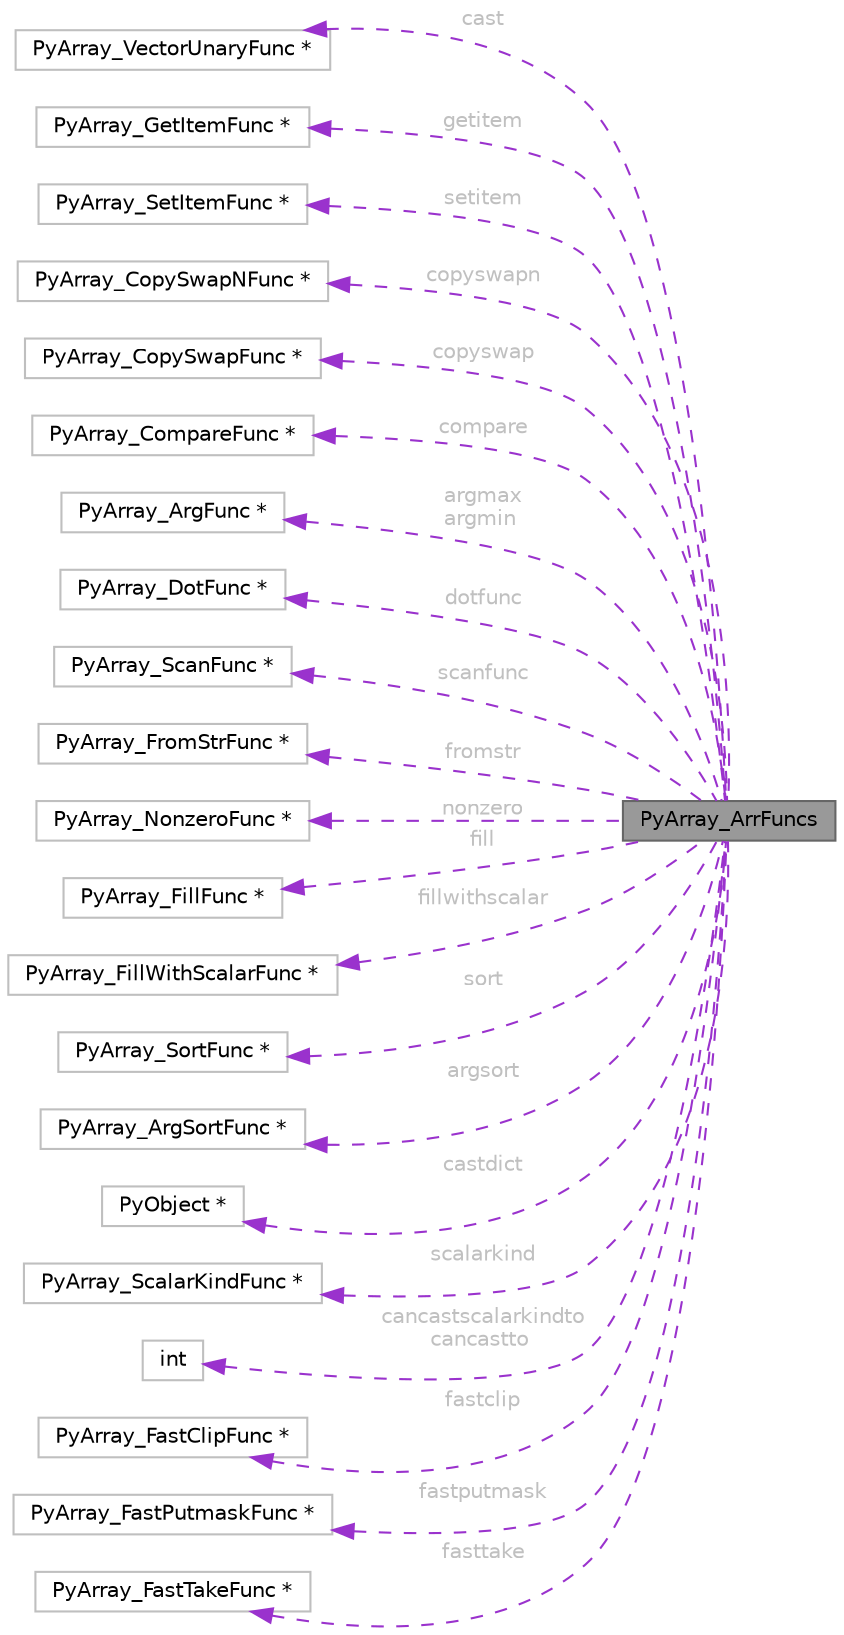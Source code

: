 digraph "PyArray_ArrFuncs"
{
 // LATEX_PDF_SIZE
  bgcolor="transparent";
  edge [fontname=Helvetica,fontsize=10,labelfontname=Helvetica,labelfontsize=10];
  node [fontname=Helvetica,fontsize=10,shape=box,height=0.2,width=0.4];
  rankdir="LR";
  Node1 [id="Node000001",label="PyArray_ArrFuncs",height=0.2,width=0.4,color="gray40", fillcolor="grey60", style="filled", fontcolor="black",tooltip=" "];
  Node2 -> Node1 [id="edge1_Node000001_Node000002",dir="back",color="darkorchid3",style="dashed",tooltip=" ",label=" cast",fontcolor="grey" ];
  Node2 [id="Node000002",label="PyArray_VectorUnaryFunc *",height=0.2,width=0.4,color="grey75", fillcolor="white", style="filled",tooltip=" "];
  Node3 -> Node1 [id="edge2_Node000001_Node000003",dir="back",color="darkorchid3",style="dashed",tooltip=" ",label=" getitem",fontcolor="grey" ];
  Node3 [id="Node000003",label="PyArray_GetItemFunc *",height=0.2,width=0.4,color="grey75", fillcolor="white", style="filled",tooltip=" "];
  Node4 -> Node1 [id="edge3_Node000001_Node000004",dir="back",color="darkorchid3",style="dashed",tooltip=" ",label=" setitem",fontcolor="grey" ];
  Node4 [id="Node000004",label="PyArray_SetItemFunc *",height=0.2,width=0.4,color="grey75", fillcolor="white", style="filled",tooltip=" "];
  Node5 -> Node1 [id="edge4_Node000001_Node000005",dir="back",color="darkorchid3",style="dashed",tooltip=" ",label=" copyswapn",fontcolor="grey" ];
  Node5 [id="Node000005",label="PyArray_CopySwapNFunc *",height=0.2,width=0.4,color="grey75", fillcolor="white", style="filled",tooltip=" "];
  Node6 -> Node1 [id="edge5_Node000001_Node000006",dir="back",color="darkorchid3",style="dashed",tooltip=" ",label=" copyswap",fontcolor="grey" ];
  Node6 [id="Node000006",label="PyArray_CopySwapFunc *",height=0.2,width=0.4,color="grey75", fillcolor="white", style="filled",tooltip=" "];
  Node7 -> Node1 [id="edge6_Node000001_Node000007",dir="back",color="darkorchid3",style="dashed",tooltip=" ",label=" compare",fontcolor="grey" ];
  Node7 [id="Node000007",label="PyArray_CompareFunc *",height=0.2,width=0.4,color="grey75", fillcolor="white", style="filled",tooltip=" "];
  Node8 -> Node1 [id="edge7_Node000001_Node000008",dir="back",color="darkorchid3",style="dashed",tooltip=" ",label=" argmax\nargmin",fontcolor="grey" ];
  Node8 [id="Node000008",label="PyArray_ArgFunc *",height=0.2,width=0.4,color="grey75", fillcolor="white", style="filled",tooltip=" "];
  Node9 -> Node1 [id="edge8_Node000001_Node000009",dir="back",color="darkorchid3",style="dashed",tooltip=" ",label=" dotfunc",fontcolor="grey" ];
  Node9 [id="Node000009",label="PyArray_DotFunc *",height=0.2,width=0.4,color="grey75", fillcolor="white", style="filled",tooltip=" "];
  Node10 -> Node1 [id="edge9_Node000001_Node000010",dir="back",color="darkorchid3",style="dashed",tooltip=" ",label=" scanfunc",fontcolor="grey" ];
  Node10 [id="Node000010",label="PyArray_ScanFunc *",height=0.2,width=0.4,color="grey75", fillcolor="white", style="filled",tooltip=" "];
  Node11 -> Node1 [id="edge10_Node000001_Node000011",dir="back",color="darkorchid3",style="dashed",tooltip=" ",label=" fromstr",fontcolor="grey" ];
  Node11 [id="Node000011",label="PyArray_FromStrFunc *",height=0.2,width=0.4,color="grey75", fillcolor="white", style="filled",tooltip=" "];
  Node12 -> Node1 [id="edge11_Node000001_Node000012",dir="back",color="darkorchid3",style="dashed",tooltip=" ",label=" nonzero",fontcolor="grey" ];
  Node12 [id="Node000012",label="PyArray_NonzeroFunc *",height=0.2,width=0.4,color="grey75", fillcolor="white", style="filled",tooltip=" "];
  Node13 -> Node1 [id="edge12_Node000001_Node000013",dir="back",color="darkorchid3",style="dashed",tooltip=" ",label=" fill",fontcolor="grey" ];
  Node13 [id="Node000013",label="PyArray_FillFunc *",height=0.2,width=0.4,color="grey75", fillcolor="white", style="filled",tooltip=" "];
  Node14 -> Node1 [id="edge13_Node000001_Node000014",dir="back",color="darkorchid3",style="dashed",tooltip=" ",label=" fillwithscalar",fontcolor="grey" ];
  Node14 [id="Node000014",label="PyArray_FillWithScalarFunc *",height=0.2,width=0.4,color="grey75", fillcolor="white", style="filled",tooltip=" "];
  Node15 -> Node1 [id="edge14_Node000001_Node000015",dir="back",color="darkorchid3",style="dashed",tooltip=" ",label=" sort",fontcolor="grey" ];
  Node15 [id="Node000015",label="PyArray_SortFunc *",height=0.2,width=0.4,color="grey75", fillcolor="white", style="filled",tooltip=" "];
  Node16 -> Node1 [id="edge15_Node000001_Node000016",dir="back",color="darkorchid3",style="dashed",tooltip=" ",label=" argsort",fontcolor="grey" ];
  Node16 [id="Node000016",label="PyArray_ArgSortFunc *",height=0.2,width=0.4,color="grey75", fillcolor="white", style="filled",tooltip=" "];
  Node17 -> Node1 [id="edge16_Node000001_Node000017",dir="back",color="darkorchid3",style="dashed",tooltip=" ",label=" castdict",fontcolor="grey" ];
  Node17 [id="Node000017",label="PyObject *",height=0.2,width=0.4,color="grey75", fillcolor="white", style="filled",tooltip=" "];
  Node18 -> Node1 [id="edge17_Node000001_Node000018",dir="back",color="darkorchid3",style="dashed",tooltip=" ",label=" scalarkind",fontcolor="grey" ];
  Node18 [id="Node000018",label="PyArray_ScalarKindFunc *",height=0.2,width=0.4,color="grey75", fillcolor="white", style="filled",tooltip=" "];
  Node19 -> Node1 [id="edge18_Node000001_Node000019",dir="back",color="darkorchid3",style="dashed",tooltip=" ",label=" cancastscalarkindto\ncancastto",fontcolor="grey" ];
  Node19 [id="Node000019",label="int",height=0.2,width=0.4,color="grey75", fillcolor="white", style="filled",tooltip=" "];
  Node20 -> Node1 [id="edge19_Node000001_Node000020",dir="back",color="darkorchid3",style="dashed",tooltip=" ",label=" fastclip",fontcolor="grey" ];
  Node20 [id="Node000020",label="PyArray_FastClipFunc *",height=0.2,width=0.4,color="grey75", fillcolor="white", style="filled",tooltip=" "];
  Node21 -> Node1 [id="edge20_Node000001_Node000021",dir="back",color="darkorchid3",style="dashed",tooltip=" ",label=" fastputmask",fontcolor="grey" ];
  Node21 [id="Node000021",label="PyArray_FastPutmaskFunc *",height=0.2,width=0.4,color="grey75", fillcolor="white", style="filled",tooltip=" "];
  Node22 -> Node1 [id="edge21_Node000001_Node000022",dir="back",color="darkorchid3",style="dashed",tooltip=" ",label=" fasttake",fontcolor="grey" ];
  Node22 [id="Node000022",label="PyArray_FastTakeFunc *",height=0.2,width=0.4,color="grey75", fillcolor="white", style="filled",tooltip=" "];
}
